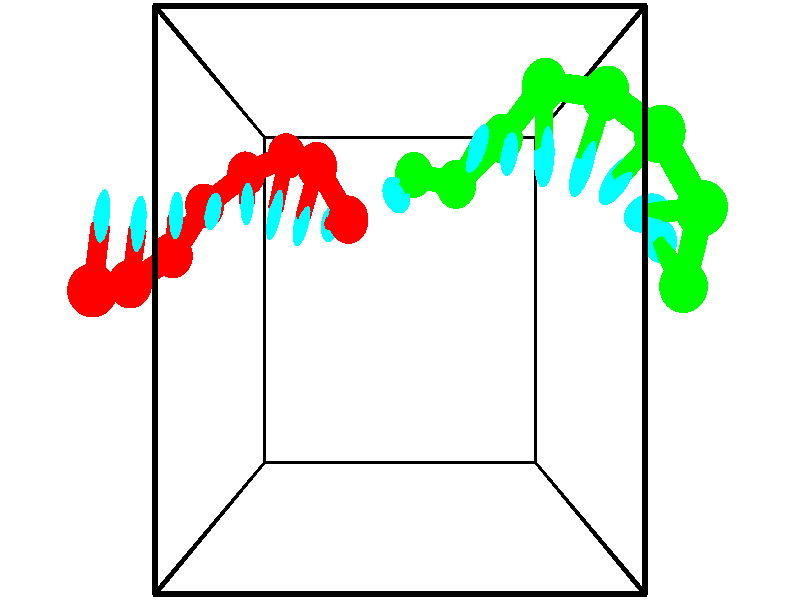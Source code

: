 // switches for output
#declare DRAW_BASES = 1; // possible values are 0, 1; only relevant for DNA ribbons
#declare DRAW_BASES_TYPE = 3; // possible values are 1, 2, 3; only relevant for DNA ribbons
#declare DRAW_FOG = 0; // set to 1 to enable fog

#include "colors.inc"

#include "transforms.inc"
background { rgb <1, 1, 1>}

#default {
   normal{
       ripples 0.25
       frequency 0.20
       turbulence 0.2
       lambda 5
   }
	finish {
		phong 0.1
		phong_size 40.
	}
}

// original window dimensions: 1024x640


// camera settings

camera {
	sky <-0, 1, 0>
	up <-0, 1, 0>
	right 1.6 * <1, 0, 0>
	location <2.5, 2.5, 11.1562>
	look_at <2.5, 2.5, 2.5>
	direction <0, 0, -8.6562>
	angle 67.0682
}


# declare cpy_camera_pos = <2.5, 2.5, 11.1562>;
# if (DRAW_FOG = 1)
fog {
	fog_type 2
	up vnormalize(cpy_camera_pos)
	color rgbt<1,1,1,0.3>
	distance 1e-5
	fog_alt 3e-3
	fog_offset 4
}
# end


// LIGHTS

# declare lum = 6;
global_settings {
	ambient_light rgb lum * <0.05, 0.05, 0.05>
	max_trace_level 15
}# declare cpy_direct_light_amount = 0.25;
light_source
{	1000 * <-1, -1, 1>,
	rgb lum * cpy_direct_light_amount
	parallel
}

light_source
{	1000 * <1, 1, -1>,
	rgb lum * cpy_direct_light_amount
	parallel
}

// strand 0

// nucleotide -1

// particle -1
sphere {
	<1.856354, 3.333527, 3.630977> 0.250000
	pigment { color rgbt <1,0,0,0> }
	no_shadow
}
cylinder {
	<1.683128, 3.343727, 3.270576>,  <1.579193, 3.349847, 3.054336>, 0.100000
	pigment { color rgbt <1,0,0,0> }
	no_shadow
}
cylinder {
	<1.683128, 3.343727, 3.270576>,  <1.856354, 3.333527, 3.630977>, 0.100000
	pigment { color rgbt <1,0,0,0> }
	no_shadow
}

// particle -1
sphere {
	<1.683128, 3.343727, 3.270576> 0.100000
	pigment { color rgbt <1,0,0,0> }
	no_shadow
}
sphere {
	0, 1
	scale<0.080000,0.200000,0.300000>
	matrix <-0.897564, 0.079473, 0.433661,
		0.082664, 0.996511, -0.011528,
		-0.433064, 0.025501, -0.901002,
		1.553209, 3.351377, 3.000276>
	pigment { color rgbt <0,1,1,0> }
	no_shadow
}
cylinder {
	<1.450103, 3.914677, 3.500398>,  <1.856354, 3.333527, 3.630977>, 0.130000
	pigment { color rgbt <1,0,0,0> }
	no_shadow
}

// nucleotide -1

// particle -1
sphere {
	<1.450103, 3.914677, 3.500398> 0.250000
	pigment { color rgbt <1,0,0,0> }
	no_shadow
}
cylinder {
	<1.304176, 3.599762, 3.301567>,  <1.216620, 3.410813, 3.182268>, 0.100000
	pigment { color rgbt <1,0,0,0> }
	no_shadow
}
cylinder {
	<1.304176, 3.599762, 3.301567>,  <1.450103, 3.914677, 3.500398>, 0.100000
	pigment { color rgbt <1,0,0,0> }
	no_shadow
}

// particle -1
sphere {
	<1.304176, 3.599762, 3.301567> 0.100000
	pigment { color rgbt <1,0,0,0> }
	no_shadow
}
sphere {
	0, 1
	scale<0.080000,0.200000,0.300000>
	matrix <-0.889760, 0.137509, 0.435222,
		-0.274293, 0.601057, -0.750663,
		-0.364816, -0.787288, -0.497078,
		1.194732, 3.363575, 3.152444>
	pigment { color rgbt <0,1,1,0> }
	no_shadow
}
cylinder {
	<0.980725, 4.108377, 3.059524>,  <1.450103, 3.914677, 3.500398>, 0.130000
	pigment { color rgbt <1,0,0,0> }
	no_shadow
}

// nucleotide -1

// particle -1
sphere {
	<0.980725, 4.108377, 3.059524> 0.250000
	pigment { color rgbt <1,0,0,0> }
	no_shadow
}
cylinder {
	<0.907386, 3.726540, 3.153450>,  <0.863382, 3.497437, 3.209806>, 0.100000
	pigment { color rgbt <1,0,0,0> }
	no_shadow
}
cylinder {
	<0.907386, 3.726540, 3.153450>,  <0.980725, 4.108377, 3.059524>, 0.100000
	pigment { color rgbt <1,0,0,0> }
	no_shadow
}

// particle -1
sphere {
	<0.907386, 3.726540, 3.153450> 0.100000
	pigment { color rgbt <1,0,0,0> }
	no_shadow
}
sphere {
	0, 1
	scale<0.080000,0.200000,0.300000>
	matrix <-0.906195, 0.256708, 0.336022,
		-0.381043, -0.151180, -0.912113,
		-0.183347, -0.954592, 0.234816,
		0.852382, 3.440162, 3.223895>
	pigment { color rgbt <0,1,1,0> }
	no_shadow
}
cylinder {
	<0.381932, 3.949568, 2.843763>,  <0.980725, 4.108377, 3.059524>, 0.130000
	pigment { color rgbt <1,0,0,0> }
	no_shadow
}

// nucleotide -1

// particle -1
sphere {
	<0.381932, 3.949568, 2.843763> 0.250000
	pigment { color rgbt <1,0,0,0> }
	no_shadow
}
cylinder {
	<0.466942, 3.710220, 3.152771>,  <0.517948, 3.566612, 3.338176>, 0.100000
	pigment { color rgbt <1,0,0,0> }
	no_shadow
}
cylinder {
	<0.466942, 3.710220, 3.152771>,  <0.381932, 3.949568, 2.843763>, 0.100000
	pigment { color rgbt <1,0,0,0> }
	no_shadow
}

// particle -1
sphere {
	<0.466942, 3.710220, 3.152771> 0.100000
	pigment { color rgbt <1,0,0,0> }
	no_shadow
}
sphere {
	0, 1
	scale<0.080000,0.200000,0.300000>
	matrix <-0.943898, 0.078790, 0.320701,
		-0.252765, -0.797337, -0.548054,
		0.212526, -0.598369, 0.772520,
		0.530699, 3.530710, 3.384527>
	pigment { color rgbt <0,1,1,0> }
	no_shadow
}
cylinder {
	<-0.156551, 3.566273, 2.944608>,  <0.381932, 3.949568, 2.843763>, 0.130000
	pigment { color rgbt <1,0,0,0> }
	no_shadow
}

// nucleotide -1

// particle -1
sphere {
	<-0.156551, 3.566273, 2.944608> 0.250000
	pigment { color rgbt <1,0,0,0> }
	no_shadow
}
cylinder {
	<0.016076, 3.488914, 3.297050>,  <0.119652, 3.442499, 3.508516>, 0.100000
	pigment { color rgbt <1,0,0,0> }
	no_shadow
}
cylinder {
	<0.016076, 3.488914, 3.297050>,  <-0.156551, 3.566273, 2.944608>, 0.100000
	pigment { color rgbt <1,0,0,0> }
	no_shadow
}

// particle -1
sphere {
	<0.016076, 3.488914, 3.297050> 0.100000
	pigment { color rgbt <1,0,0,0> }
	no_shadow
}
sphere {
	0, 1
	scale<0.080000,0.200000,0.300000>
	matrix <-0.851934, 0.233746, 0.468584,
		-0.296578, -0.952870, -0.063885,
		0.431567, -0.193397, 0.881106,
		0.145546, 3.430895, 3.561382>
	pigment { color rgbt <0,1,1,0> }
	no_shadow
}
cylinder {
	<-0.491039, 2.989415, 3.213185>,  <-0.156551, 3.566273, 2.944608>, 0.130000
	pigment { color rgbt <1,0,0,0> }
	no_shadow
}

// nucleotide -1

// particle -1
sphere {
	<-0.491039, 2.989415, 3.213185> 0.250000
	pigment { color rgbt <1,0,0,0> }
	no_shadow
}
cylinder {
	<-0.350379, 3.201584, 3.521729>,  <-0.265983, 3.328886, 3.706854>, 0.100000
	pigment { color rgbt <1,0,0,0> }
	no_shadow
}
cylinder {
	<-0.350379, 3.201584, 3.521729>,  <-0.491039, 2.989415, 3.213185>, 0.100000
	pigment { color rgbt <1,0,0,0> }
	no_shadow
}

// particle -1
sphere {
	<-0.350379, 3.201584, 3.521729> 0.100000
	pigment { color rgbt <1,0,0,0> }
	no_shadow
}
sphere {
	0, 1
	scale<0.080000,0.200000,0.300000>
	matrix <-0.918348, 0.035619, 0.394168,
		0.181602, -0.846983, 0.499640,
		0.351650, 0.530425, 0.771357,
		-0.244884, 3.360711, 3.753136>
	pigment { color rgbt <0,1,1,0> }
	no_shadow
}
cylinder {
	<-0.850759, 2.663097, 3.660985>,  <-0.491039, 2.989415, 3.213185>, 0.130000
	pigment { color rgbt <1,0,0,0> }
	no_shadow
}

// nucleotide -1

// particle -1
sphere {
	<-0.850759, 2.663097, 3.660985> 0.250000
	pigment { color rgbt <1,0,0,0> }
	no_shadow
}
cylinder {
	<-0.718888, 2.999275, 3.833015>,  <-0.639766, 3.200982, 3.936234>, 0.100000
	pigment { color rgbt <1,0,0,0> }
	no_shadow
}
cylinder {
	<-0.718888, 2.999275, 3.833015>,  <-0.850759, 2.663097, 3.660985>, 0.100000
	pigment { color rgbt <1,0,0,0> }
	no_shadow
}

// particle -1
sphere {
	<-0.718888, 2.999275, 3.833015> 0.100000
	pigment { color rgbt <1,0,0,0> }
	no_shadow
}
sphere {
	0, 1
	scale<0.080000,0.200000,0.300000>
	matrix <-0.841763, 0.055398, 0.536997,
		0.427491, -0.539057, 0.725719,
		0.329676, 0.840445, 0.430077,
		-0.619986, 3.251409, 3.962038>
	pigment { color rgbt <0,1,1,0> }
	no_shadow
}
cylinder {
	<-0.918229, 2.588479, 4.440523>,  <-0.850759, 2.663097, 3.660985>, 0.130000
	pigment { color rgbt <1,0,0,0> }
	no_shadow
}

// nucleotide -1

// particle -1
sphere {
	<-0.918229, 2.588479, 4.440523> 0.250000
	pigment { color rgbt <1,0,0,0> }
	no_shadow
}
cylinder {
	<-0.914362, 2.975647, 4.340096>,  <-0.912042, 3.207948, 4.279840>, 0.100000
	pigment { color rgbt <1,0,0,0> }
	no_shadow
}
cylinder {
	<-0.914362, 2.975647, 4.340096>,  <-0.918229, 2.588479, 4.440523>, 0.100000
	pigment { color rgbt <1,0,0,0> }
	no_shadow
}

// particle -1
sphere {
	<-0.914362, 2.975647, 4.340096> 0.100000
	pigment { color rgbt <1,0,0,0> }
	no_shadow
}
sphere {
	0, 1
	scale<0.080000,0.200000,0.300000>
	matrix <-0.824964, 0.149613, 0.545024,
		0.565103, 0.201853, 0.799946,
		0.009668, 0.967921, -0.251068,
		-0.911462, 3.266023, 4.264775>
	pigment { color rgbt <0,1,1,0> }
	no_shadow
}
// strand 1

// nucleotide -1

// particle -1
sphere {
	<2.682441, 3.880650, 3.154977> 0.250000
	pigment { color rgbt <0,1,0,0> }
	no_shadow
}
cylinder {
	<2.553955, 3.706612, 3.491432>,  <2.476864, 3.602189, 3.693305>, 0.100000
	pigment { color rgbt <0,1,0,0> }
	no_shadow
}
cylinder {
	<2.553955, 3.706612, 3.491432>,  <2.682441, 3.880650, 3.154977>, 0.100000
	pigment { color rgbt <0,1,0,0> }
	no_shadow
}

// particle -1
sphere {
	<2.553955, 3.706612, 3.491432> 0.100000
	pigment { color rgbt <0,1,0,0> }
	no_shadow
}
sphere {
	0, 1
	scale<0.080000,0.200000,0.300000>
	matrix <-0.705102, -0.483047, -0.519131,
		0.632181, -0.759840, -0.151626,
		-0.321214, -0.435096, 0.841138,
		2.457591, 3.576083, 3.743773>
	pigment { color rgbt <0,1,1,0> }
	no_shadow
}
cylinder {
	<3.197822, 3.695758, 3.659163>,  <2.682441, 3.880650, 3.154977>, 0.130000
	pigment { color rgbt <0,1,0,0> }
	no_shadow
}

// nucleotide -1

// particle -1
sphere {
	<3.197822, 3.695758, 3.659163> 0.250000
	pigment { color rgbt <0,1,0,0> }
	no_shadow
}
cylinder {
	<3.297293, 3.829979, 4.022606>,  <3.356975, 3.910511, 4.240671>, 0.100000
	pigment { color rgbt <0,1,0,0> }
	no_shadow
}
cylinder {
	<3.297293, 3.829979, 4.022606>,  <3.197822, 3.695758, 3.659163>, 0.100000
	pigment { color rgbt <0,1,0,0> }
	no_shadow
}

// particle -1
sphere {
	<3.297293, 3.829979, 4.022606> 0.100000
	pigment { color rgbt <0,1,0,0> }
	no_shadow
}
sphere {
	0, 1
	scale<0.080000,0.200000,0.300000>
	matrix <0.956646, -0.231932, -0.176172,
		0.151619, 0.913024, -0.378680,
		0.248678, 0.335551, 0.908606,
		3.371896, 3.930645, 4.295187>
	pigment { color rgbt <0,1,1,0> }
	no_shadow
}
cylinder {
	<3.769594, 4.172788, 3.655465>,  <3.197822, 3.695758, 3.659163>, 0.130000
	pigment { color rgbt <0,1,0,0> }
	no_shadow
}

// nucleotide -1

// particle -1
sphere {
	<3.769594, 4.172788, 3.655465> 0.250000
	pigment { color rgbt <0,1,0,0> }
	no_shadow
}
cylinder {
	<3.753122, 4.006905, 4.019073>,  <3.743239, 3.907374, 4.237239>, 0.100000
	pigment { color rgbt <0,1,0,0> }
	no_shadow
}
cylinder {
	<3.753122, 4.006905, 4.019073>,  <3.769594, 4.172788, 3.655465>, 0.100000
	pigment { color rgbt <0,1,0,0> }
	no_shadow
}

// particle -1
sphere {
	<3.753122, 4.006905, 4.019073> 0.100000
	pigment { color rgbt <0,1,0,0> }
	no_shadow
}
sphere {
	0, 1
	scale<0.080000,0.200000,0.300000>
	matrix <0.980292, -0.192701, -0.043505,
		0.193212, 0.889316, 0.414472,
		-0.041180, -0.414709, 0.909022,
		3.740768, 3.882492, 4.291780>
	pigment { color rgbt <0,1,1,0> }
	no_shadow
}
cylinder {
	<4.158648, 4.563465, 4.200736>,  <3.769594, 4.172788, 3.655465>, 0.130000
	pigment { color rgbt <0,1,0,0> }
	no_shadow
}

// nucleotide -1

// particle -1
sphere {
	<4.158648, 4.563465, 4.200736> 0.250000
	pigment { color rgbt <0,1,0,0> }
	no_shadow
}
cylinder {
	<4.149681, 4.165634, 4.241356>,  <4.144301, 3.926935, 4.265728>, 0.100000
	pigment { color rgbt <0,1,0,0> }
	no_shadow
}
cylinder {
	<4.149681, 4.165634, 4.241356>,  <4.158648, 4.563465, 4.200736>, 0.100000
	pigment { color rgbt <0,1,0,0> }
	no_shadow
}

// particle -1
sphere {
	<4.149681, 4.165634, 4.241356> 0.100000
	pigment { color rgbt <0,1,0,0> }
	no_shadow
}
sphere {
	0, 1
	scale<0.080000,0.200000,0.300000>
	matrix <0.973478, -0.044847, -0.224343,
		0.227681, 0.093828, 0.969205,
		-0.022416, -0.994578, 0.101550,
		4.142956, 3.867261, 4.271821>
	pigment { color rgbt <0,1,1,0> }
	no_shadow
}
cylinder {
	<4.795852, 4.420077, 4.412393>,  <4.158648, 4.563465, 4.200736>, 0.130000
	pigment { color rgbt <0,1,0,0> }
	no_shadow
}

// nucleotide -1

// particle -1
sphere {
	<4.795852, 4.420077, 4.412393> 0.250000
	pigment { color rgbt <0,1,0,0> }
	no_shadow
}
cylinder {
	<4.680342, 4.052803, 4.303917>,  <4.611035, 3.832439, 4.238831>, 0.100000
	pigment { color rgbt <0,1,0,0> }
	no_shadow
}
cylinder {
	<4.680342, 4.052803, 4.303917>,  <4.795852, 4.420077, 4.412393>, 0.100000
	pigment { color rgbt <0,1,0,0> }
	no_shadow
}

// particle -1
sphere {
	<4.680342, 4.052803, 4.303917> 0.100000
	pigment { color rgbt <0,1,0,0> }
	no_shadow
}
sphere {
	0, 1
	scale<0.080000,0.200000,0.300000>
	matrix <0.950929, -0.242208, -0.192536,
		0.111099, -0.313483, 0.943072,
		-0.288776, -0.918185, -0.271191,
		4.593709, 3.777348, 4.222559>
	pigment { color rgbt <0,1,1,0> }
	no_shadow
}
cylinder {
	<5.247236, 3.965063, 4.765661>,  <4.795852, 4.420077, 4.412393>, 0.130000
	pigment { color rgbt <0,1,0,0> }
	no_shadow
}

// nucleotide -1

// particle -1
sphere {
	<5.247236, 3.965063, 4.765661> 0.250000
	pigment { color rgbt <0,1,0,0> }
	no_shadow
}
cylinder {
	<5.100384, 3.780006, 4.442879>,  <5.012272, 3.668972, 4.249209>, 0.100000
	pigment { color rgbt <0,1,0,0> }
	no_shadow
}
cylinder {
	<5.100384, 3.780006, 4.442879>,  <5.247236, 3.965063, 4.765661>, 0.100000
	pigment { color rgbt <0,1,0,0> }
	no_shadow
}

// particle -1
sphere {
	<5.100384, 3.780006, 4.442879> 0.100000
	pigment { color rgbt <0,1,0,0> }
	no_shadow
}
sphere {
	0, 1
	scale<0.080000,0.200000,0.300000>
	matrix <0.916774, -0.326670, -0.229808,
		-0.157289, -0.824166, 0.544068,
		-0.367131, -0.462642, -0.806956,
		4.990244, 3.641214, 4.200792>
	pigment { color rgbt <0,1,1,0> }
	no_shadow
}
cylinder {
	<5.719615, 3.314024, 4.705461>,  <5.247236, 3.965063, 4.765661>, 0.130000
	pigment { color rgbt <0,1,0,0> }
	no_shadow
}

// nucleotide -1

// particle -1
sphere {
	<5.719615, 3.314024, 4.705461> 0.250000
	pigment { color rgbt <0,1,0,0> }
	no_shadow
}
cylinder {
	<5.521780, 3.333168, 4.358337>,  <5.403079, 3.344654, 4.150063>, 0.100000
	pigment { color rgbt <0,1,0,0> }
	no_shadow
}
cylinder {
	<5.521780, 3.333168, 4.358337>,  <5.719615, 3.314024, 4.705461>, 0.100000
	pigment { color rgbt <0,1,0,0> }
	no_shadow
}

// particle -1
sphere {
	<5.521780, 3.333168, 4.358337> 0.100000
	pigment { color rgbt <0,1,0,0> }
	no_shadow
}
sphere {
	0, 1
	scale<0.080000,0.200000,0.300000>
	matrix <0.822201, -0.297889, -0.485023,
		-0.281723, -0.953400, 0.107984,
		-0.494588, 0.047857, -0.867809,
		5.373404, 3.347526, 4.097995>
	pigment { color rgbt <0,1,1,0> }
	no_shadow
}
cylinder {
	<5.704471, 2.628089, 4.325524>,  <5.719615, 3.314024, 4.705461>, 0.130000
	pigment { color rgbt <0,1,0,0> }
	no_shadow
}

// nucleotide -1

// particle -1
sphere {
	<5.704471, 2.628089, 4.325524> 0.250000
	pigment { color rgbt <0,1,0,0> }
	no_shadow
}
cylinder {
	<5.671293, 2.902267, 4.036171>,  <5.651387, 3.066775, 3.862559>, 0.100000
	pigment { color rgbt <0,1,0,0> }
	no_shadow
}
cylinder {
	<5.671293, 2.902267, 4.036171>,  <5.704471, 2.628089, 4.325524>, 0.100000
	pigment { color rgbt <0,1,0,0> }
	no_shadow
}

// particle -1
sphere {
	<5.671293, 2.902267, 4.036171> 0.100000
	pigment { color rgbt <0,1,0,0> }
	no_shadow
}
sphere {
	0, 1
	scale<0.080000,0.200000,0.300000>
	matrix <0.726539, -0.455246, -0.514677,
		-0.682101, -0.568256, -0.460244,
		-0.082944, 0.685446, -0.723383,
		5.646410, 3.107901, 3.819156>
	pigment { color rgbt <0,1,1,0> }
	no_shadow
}
// box output
cylinder {
	<0.000000, 0.000000, 0.000000>,  <5.000000, 0.000000, 0.000000>, 0.025000
	pigment { color rgbt <0,0,0,0> }
	no_shadow
}
cylinder {
	<0.000000, 0.000000, 0.000000>,  <0.000000, 5.000000, 0.000000>, 0.025000
	pigment { color rgbt <0,0,0,0> }
	no_shadow
}
cylinder {
	<0.000000, 0.000000, 0.000000>,  <0.000000, 0.000000, 5.000000>, 0.025000
	pigment { color rgbt <0,0,0,0> }
	no_shadow
}
cylinder {
	<5.000000, 5.000000, 5.000000>,  <0.000000, 5.000000, 5.000000>, 0.025000
	pigment { color rgbt <0,0,0,0> }
	no_shadow
}
cylinder {
	<5.000000, 5.000000, 5.000000>,  <5.000000, 0.000000, 5.000000>, 0.025000
	pigment { color rgbt <0,0,0,0> }
	no_shadow
}
cylinder {
	<5.000000, 5.000000, 5.000000>,  <5.000000, 5.000000, 0.000000>, 0.025000
	pigment { color rgbt <0,0,0,0> }
	no_shadow
}
cylinder {
	<0.000000, 0.000000, 5.000000>,  <0.000000, 5.000000, 5.000000>, 0.025000
	pigment { color rgbt <0,0,0,0> }
	no_shadow
}
cylinder {
	<0.000000, 0.000000, 5.000000>,  <5.000000, 0.000000, 5.000000>, 0.025000
	pigment { color rgbt <0,0,0,0> }
	no_shadow
}
cylinder {
	<5.000000, 5.000000, 0.000000>,  <0.000000, 5.000000, 0.000000>, 0.025000
	pigment { color rgbt <0,0,0,0> }
	no_shadow
}
cylinder {
	<5.000000, 5.000000, 0.000000>,  <5.000000, 0.000000, 0.000000>, 0.025000
	pigment { color rgbt <0,0,0,0> }
	no_shadow
}
cylinder {
	<5.000000, 0.000000, 5.000000>,  <5.000000, 0.000000, 0.000000>, 0.025000
	pigment { color rgbt <0,0,0,0> }
	no_shadow
}
cylinder {
	<0.000000, 5.000000, 0.000000>,  <0.000000, 5.000000, 5.000000>, 0.025000
	pigment { color rgbt <0,0,0,0> }
	no_shadow
}
// end of box output
